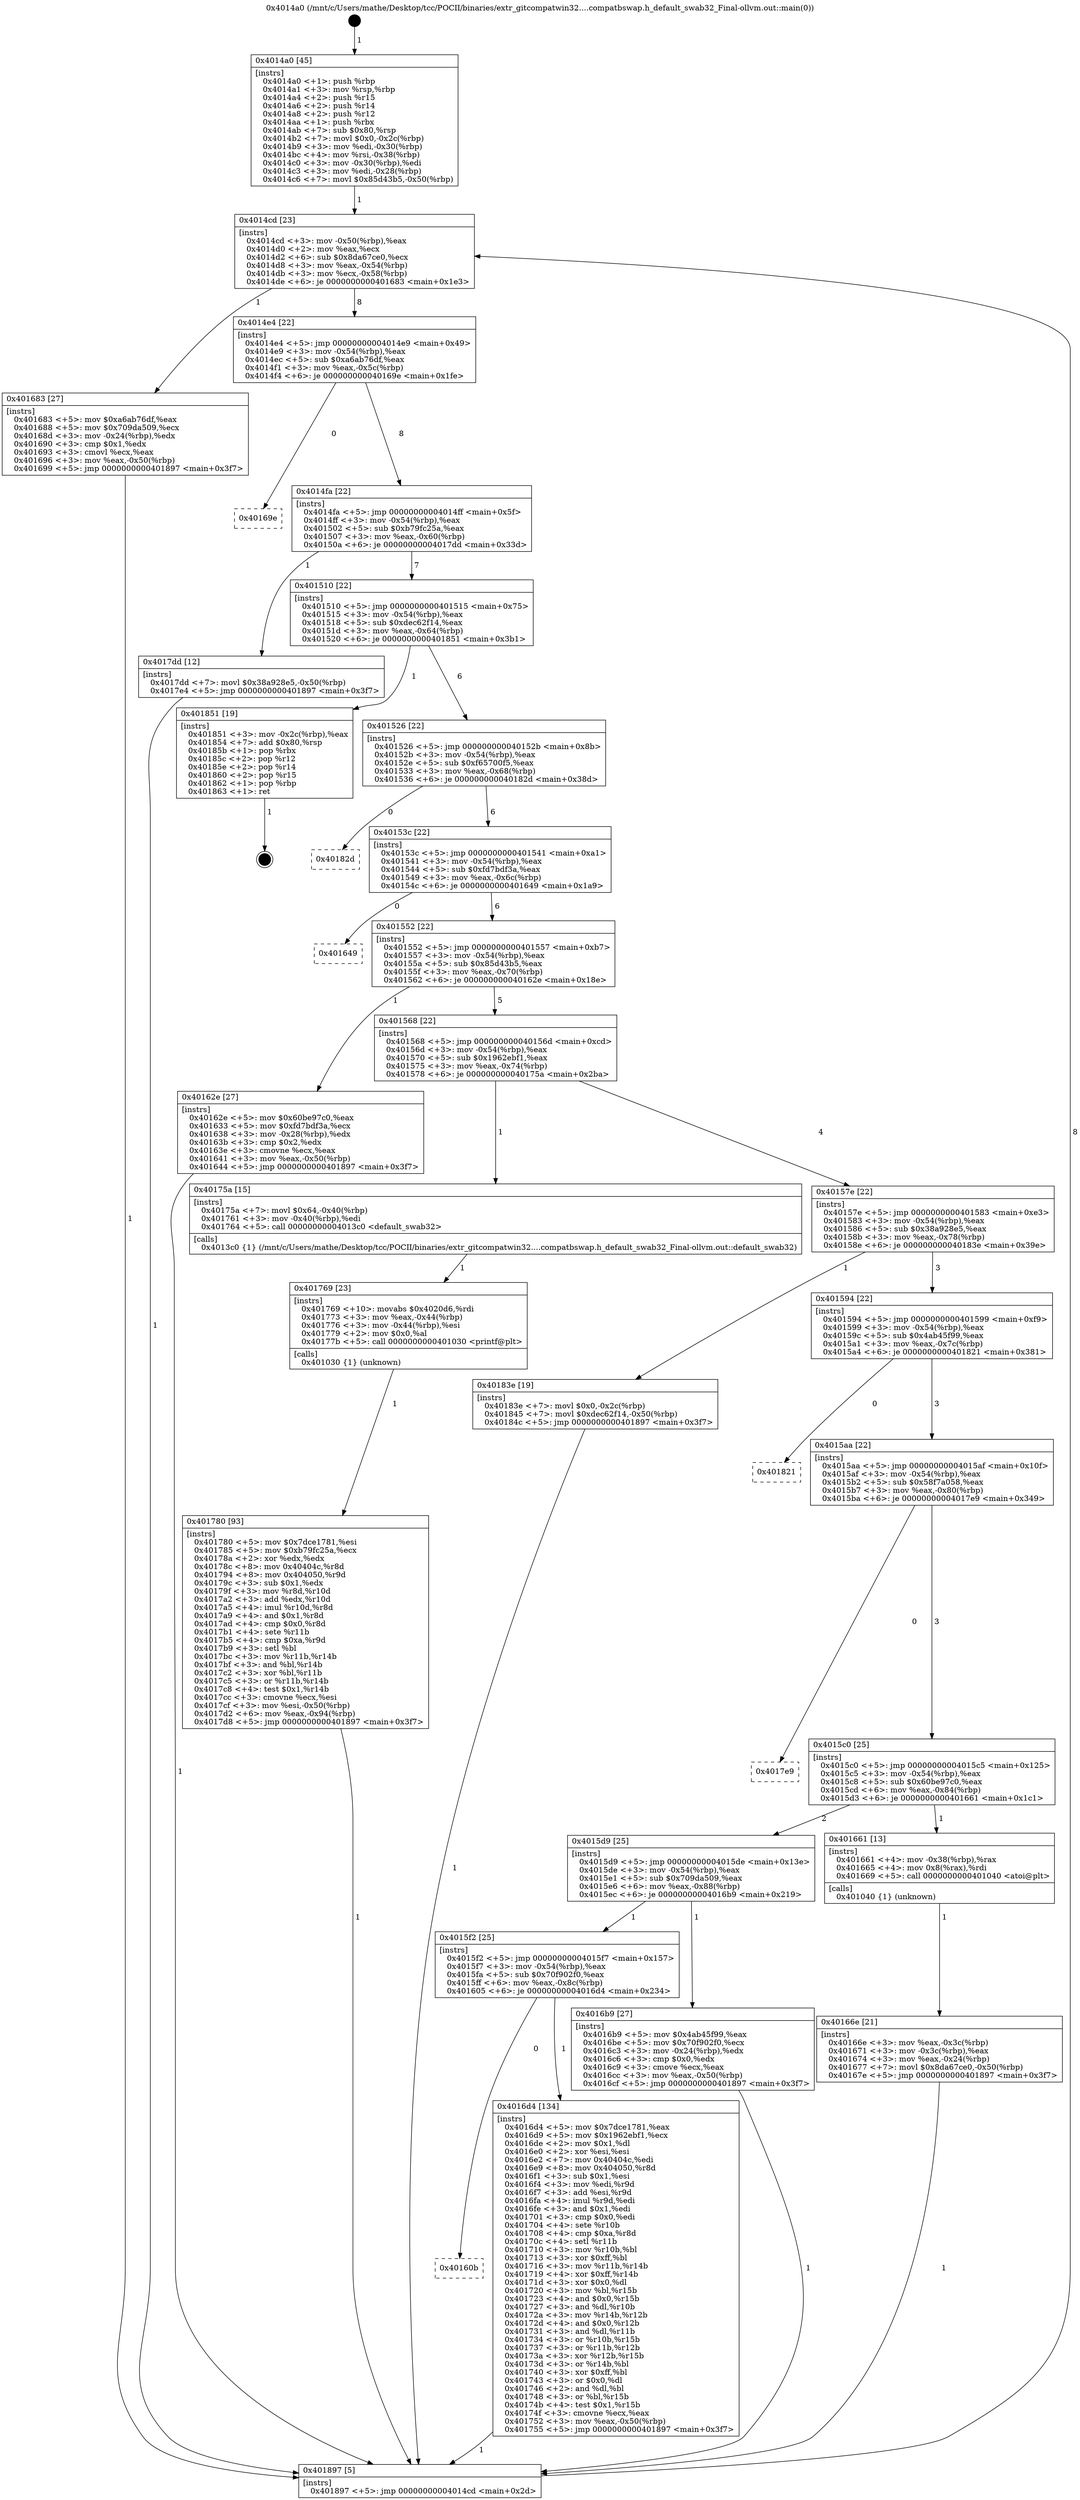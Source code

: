 digraph "0x4014a0" {
  label = "0x4014a0 (/mnt/c/Users/mathe/Desktop/tcc/POCII/binaries/extr_gitcompatwin32....compatbswap.h_default_swab32_Final-ollvm.out::main(0))"
  labelloc = "t"
  node[shape=record]

  Entry [label="",width=0.3,height=0.3,shape=circle,fillcolor=black,style=filled]
  "0x4014cd" [label="{
     0x4014cd [23]\l
     | [instrs]\l
     &nbsp;&nbsp;0x4014cd \<+3\>: mov -0x50(%rbp),%eax\l
     &nbsp;&nbsp;0x4014d0 \<+2\>: mov %eax,%ecx\l
     &nbsp;&nbsp;0x4014d2 \<+6\>: sub $0x8da67ce0,%ecx\l
     &nbsp;&nbsp;0x4014d8 \<+3\>: mov %eax,-0x54(%rbp)\l
     &nbsp;&nbsp;0x4014db \<+3\>: mov %ecx,-0x58(%rbp)\l
     &nbsp;&nbsp;0x4014de \<+6\>: je 0000000000401683 \<main+0x1e3\>\l
  }"]
  "0x401683" [label="{
     0x401683 [27]\l
     | [instrs]\l
     &nbsp;&nbsp;0x401683 \<+5\>: mov $0xa6ab76df,%eax\l
     &nbsp;&nbsp;0x401688 \<+5\>: mov $0x709da509,%ecx\l
     &nbsp;&nbsp;0x40168d \<+3\>: mov -0x24(%rbp),%edx\l
     &nbsp;&nbsp;0x401690 \<+3\>: cmp $0x1,%edx\l
     &nbsp;&nbsp;0x401693 \<+3\>: cmovl %ecx,%eax\l
     &nbsp;&nbsp;0x401696 \<+3\>: mov %eax,-0x50(%rbp)\l
     &nbsp;&nbsp;0x401699 \<+5\>: jmp 0000000000401897 \<main+0x3f7\>\l
  }"]
  "0x4014e4" [label="{
     0x4014e4 [22]\l
     | [instrs]\l
     &nbsp;&nbsp;0x4014e4 \<+5\>: jmp 00000000004014e9 \<main+0x49\>\l
     &nbsp;&nbsp;0x4014e9 \<+3\>: mov -0x54(%rbp),%eax\l
     &nbsp;&nbsp;0x4014ec \<+5\>: sub $0xa6ab76df,%eax\l
     &nbsp;&nbsp;0x4014f1 \<+3\>: mov %eax,-0x5c(%rbp)\l
     &nbsp;&nbsp;0x4014f4 \<+6\>: je 000000000040169e \<main+0x1fe\>\l
  }"]
  Exit [label="",width=0.3,height=0.3,shape=circle,fillcolor=black,style=filled,peripheries=2]
  "0x40169e" [label="{
     0x40169e\l
  }", style=dashed]
  "0x4014fa" [label="{
     0x4014fa [22]\l
     | [instrs]\l
     &nbsp;&nbsp;0x4014fa \<+5\>: jmp 00000000004014ff \<main+0x5f\>\l
     &nbsp;&nbsp;0x4014ff \<+3\>: mov -0x54(%rbp),%eax\l
     &nbsp;&nbsp;0x401502 \<+5\>: sub $0xb79fc25a,%eax\l
     &nbsp;&nbsp;0x401507 \<+3\>: mov %eax,-0x60(%rbp)\l
     &nbsp;&nbsp;0x40150a \<+6\>: je 00000000004017dd \<main+0x33d\>\l
  }"]
  "0x401780" [label="{
     0x401780 [93]\l
     | [instrs]\l
     &nbsp;&nbsp;0x401780 \<+5\>: mov $0x7dce1781,%esi\l
     &nbsp;&nbsp;0x401785 \<+5\>: mov $0xb79fc25a,%ecx\l
     &nbsp;&nbsp;0x40178a \<+2\>: xor %edx,%edx\l
     &nbsp;&nbsp;0x40178c \<+8\>: mov 0x40404c,%r8d\l
     &nbsp;&nbsp;0x401794 \<+8\>: mov 0x404050,%r9d\l
     &nbsp;&nbsp;0x40179c \<+3\>: sub $0x1,%edx\l
     &nbsp;&nbsp;0x40179f \<+3\>: mov %r8d,%r10d\l
     &nbsp;&nbsp;0x4017a2 \<+3\>: add %edx,%r10d\l
     &nbsp;&nbsp;0x4017a5 \<+4\>: imul %r10d,%r8d\l
     &nbsp;&nbsp;0x4017a9 \<+4\>: and $0x1,%r8d\l
     &nbsp;&nbsp;0x4017ad \<+4\>: cmp $0x0,%r8d\l
     &nbsp;&nbsp;0x4017b1 \<+4\>: sete %r11b\l
     &nbsp;&nbsp;0x4017b5 \<+4\>: cmp $0xa,%r9d\l
     &nbsp;&nbsp;0x4017b9 \<+3\>: setl %bl\l
     &nbsp;&nbsp;0x4017bc \<+3\>: mov %r11b,%r14b\l
     &nbsp;&nbsp;0x4017bf \<+3\>: and %bl,%r14b\l
     &nbsp;&nbsp;0x4017c2 \<+3\>: xor %bl,%r11b\l
     &nbsp;&nbsp;0x4017c5 \<+3\>: or %r11b,%r14b\l
     &nbsp;&nbsp;0x4017c8 \<+4\>: test $0x1,%r14b\l
     &nbsp;&nbsp;0x4017cc \<+3\>: cmovne %ecx,%esi\l
     &nbsp;&nbsp;0x4017cf \<+3\>: mov %esi,-0x50(%rbp)\l
     &nbsp;&nbsp;0x4017d2 \<+6\>: mov %eax,-0x94(%rbp)\l
     &nbsp;&nbsp;0x4017d8 \<+5\>: jmp 0000000000401897 \<main+0x3f7\>\l
  }"]
  "0x4017dd" [label="{
     0x4017dd [12]\l
     | [instrs]\l
     &nbsp;&nbsp;0x4017dd \<+7\>: movl $0x38a928e5,-0x50(%rbp)\l
     &nbsp;&nbsp;0x4017e4 \<+5\>: jmp 0000000000401897 \<main+0x3f7\>\l
  }"]
  "0x401510" [label="{
     0x401510 [22]\l
     | [instrs]\l
     &nbsp;&nbsp;0x401510 \<+5\>: jmp 0000000000401515 \<main+0x75\>\l
     &nbsp;&nbsp;0x401515 \<+3\>: mov -0x54(%rbp),%eax\l
     &nbsp;&nbsp;0x401518 \<+5\>: sub $0xdec62f14,%eax\l
     &nbsp;&nbsp;0x40151d \<+3\>: mov %eax,-0x64(%rbp)\l
     &nbsp;&nbsp;0x401520 \<+6\>: je 0000000000401851 \<main+0x3b1\>\l
  }"]
  "0x401769" [label="{
     0x401769 [23]\l
     | [instrs]\l
     &nbsp;&nbsp;0x401769 \<+10\>: movabs $0x4020d6,%rdi\l
     &nbsp;&nbsp;0x401773 \<+3\>: mov %eax,-0x44(%rbp)\l
     &nbsp;&nbsp;0x401776 \<+3\>: mov -0x44(%rbp),%esi\l
     &nbsp;&nbsp;0x401779 \<+2\>: mov $0x0,%al\l
     &nbsp;&nbsp;0x40177b \<+5\>: call 0000000000401030 \<printf@plt\>\l
     | [calls]\l
     &nbsp;&nbsp;0x401030 \{1\} (unknown)\l
  }"]
  "0x401851" [label="{
     0x401851 [19]\l
     | [instrs]\l
     &nbsp;&nbsp;0x401851 \<+3\>: mov -0x2c(%rbp),%eax\l
     &nbsp;&nbsp;0x401854 \<+7\>: add $0x80,%rsp\l
     &nbsp;&nbsp;0x40185b \<+1\>: pop %rbx\l
     &nbsp;&nbsp;0x40185c \<+2\>: pop %r12\l
     &nbsp;&nbsp;0x40185e \<+2\>: pop %r14\l
     &nbsp;&nbsp;0x401860 \<+2\>: pop %r15\l
     &nbsp;&nbsp;0x401862 \<+1\>: pop %rbp\l
     &nbsp;&nbsp;0x401863 \<+1\>: ret\l
  }"]
  "0x401526" [label="{
     0x401526 [22]\l
     | [instrs]\l
     &nbsp;&nbsp;0x401526 \<+5\>: jmp 000000000040152b \<main+0x8b\>\l
     &nbsp;&nbsp;0x40152b \<+3\>: mov -0x54(%rbp),%eax\l
     &nbsp;&nbsp;0x40152e \<+5\>: sub $0xf65700f5,%eax\l
     &nbsp;&nbsp;0x401533 \<+3\>: mov %eax,-0x68(%rbp)\l
     &nbsp;&nbsp;0x401536 \<+6\>: je 000000000040182d \<main+0x38d\>\l
  }"]
  "0x40160b" [label="{
     0x40160b\l
  }", style=dashed]
  "0x40182d" [label="{
     0x40182d\l
  }", style=dashed]
  "0x40153c" [label="{
     0x40153c [22]\l
     | [instrs]\l
     &nbsp;&nbsp;0x40153c \<+5\>: jmp 0000000000401541 \<main+0xa1\>\l
     &nbsp;&nbsp;0x401541 \<+3\>: mov -0x54(%rbp),%eax\l
     &nbsp;&nbsp;0x401544 \<+5\>: sub $0xfd7bdf3a,%eax\l
     &nbsp;&nbsp;0x401549 \<+3\>: mov %eax,-0x6c(%rbp)\l
     &nbsp;&nbsp;0x40154c \<+6\>: je 0000000000401649 \<main+0x1a9\>\l
  }"]
  "0x4016d4" [label="{
     0x4016d4 [134]\l
     | [instrs]\l
     &nbsp;&nbsp;0x4016d4 \<+5\>: mov $0x7dce1781,%eax\l
     &nbsp;&nbsp;0x4016d9 \<+5\>: mov $0x1962ebf1,%ecx\l
     &nbsp;&nbsp;0x4016de \<+2\>: mov $0x1,%dl\l
     &nbsp;&nbsp;0x4016e0 \<+2\>: xor %esi,%esi\l
     &nbsp;&nbsp;0x4016e2 \<+7\>: mov 0x40404c,%edi\l
     &nbsp;&nbsp;0x4016e9 \<+8\>: mov 0x404050,%r8d\l
     &nbsp;&nbsp;0x4016f1 \<+3\>: sub $0x1,%esi\l
     &nbsp;&nbsp;0x4016f4 \<+3\>: mov %edi,%r9d\l
     &nbsp;&nbsp;0x4016f7 \<+3\>: add %esi,%r9d\l
     &nbsp;&nbsp;0x4016fa \<+4\>: imul %r9d,%edi\l
     &nbsp;&nbsp;0x4016fe \<+3\>: and $0x1,%edi\l
     &nbsp;&nbsp;0x401701 \<+3\>: cmp $0x0,%edi\l
     &nbsp;&nbsp;0x401704 \<+4\>: sete %r10b\l
     &nbsp;&nbsp;0x401708 \<+4\>: cmp $0xa,%r8d\l
     &nbsp;&nbsp;0x40170c \<+4\>: setl %r11b\l
     &nbsp;&nbsp;0x401710 \<+3\>: mov %r10b,%bl\l
     &nbsp;&nbsp;0x401713 \<+3\>: xor $0xff,%bl\l
     &nbsp;&nbsp;0x401716 \<+3\>: mov %r11b,%r14b\l
     &nbsp;&nbsp;0x401719 \<+4\>: xor $0xff,%r14b\l
     &nbsp;&nbsp;0x40171d \<+3\>: xor $0x0,%dl\l
     &nbsp;&nbsp;0x401720 \<+3\>: mov %bl,%r15b\l
     &nbsp;&nbsp;0x401723 \<+4\>: and $0x0,%r15b\l
     &nbsp;&nbsp;0x401727 \<+3\>: and %dl,%r10b\l
     &nbsp;&nbsp;0x40172a \<+3\>: mov %r14b,%r12b\l
     &nbsp;&nbsp;0x40172d \<+4\>: and $0x0,%r12b\l
     &nbsp;&nbsp;0x401731 \<+3\>: and %dl,%r11b\l
     &nbsp;&nbsp;0x401734 \<+3\>: or %r10b,%r15b\l
     &nbsp;&nbsp;0x401737 \<+3\>: or %r11b,%r12b\l
     &nbsp;&nbsp;0x40173a \<+3\>: xor %r12b,%r15b\l
     &nbsp;&nbsp;0x40173d \<+3\>: or %r14b,%bl\l
     &nbsp;&nbsp;0x401740 \<+3\>: xor $0xff,%bl\l
     &nbsp;&nbsp;0x401743 \<+3\>: or $0x0,%dl\l
     &nbsp;&nbsp;0x401746 \<+2\>: and %dl,%bl\l
     &nbsp;&nbsp;0x401748 \<+3\>: or %bl,%r15b\l
     &nbsp;&nbsp;0x40174b \<+4\>: test $0x1,%r15b\l
     &nbsp;&nbsp;0x40174f \<+3\>: cmovne %ecx,%eax\l
     &nbsp;&nbsp;0x401752 \<+3\>: mov %eax,-0x50(%rbp)\l
     &nbsp;&nbsp;0x401755 \<+5\>: jmp 0000000000401897 \<main+0x3f7\>\l
  }"]
  "0x401649" [label="{
     0x401649\l
  }", style=dashed]
  "0x401552" [label="{
     0x401552 [22]\l
     | [instrs]\l
     &nbsp;&nbsp;0x401552 \<+5\>: jmp 0000000000401557 \<main+0xb7\>\l
     &nbsp;&nbsp;0x401557 \<+3\>: mov -0x54(%rbp),%eax\l
     &nbsp;&nbsp;0x40155a \<+5\>: sub $0x85d43b5,%eax\l
     &nbsp;&nbsp;0x40155f \<+3\>: mov %eax,-0x70(%rbp)\l
     &nbsp;&nbsp;0x401562 \<+6\>: je 000000000040162e \<main+0x18e\>\l
  }"]
  "0x4015f2" [label="{
     0x4015f2 [25]\l
     | [instrs]\l
     &nbsp;&nbsp;0x4015f2 \<+5\>: jmp 00000000004015f7 \<main+0x157\>\l
     &nbsp;&nbsp;0x4015f7 \<+3\>: mov -0x54(%rbp),%eax\l
     &nbsp;&nbsp;0x4015fa \<+5\>: sub $0x70f902f0,%eax\l
     &nbsp;&nbsp;0x4015ff \<+6\>: mov %eax,-0x8c(%rbp)\l
     &nbsp;&nbsp;0x401605 \<+6\>: je 00000000004016d4 \<main+0x234\>\l
  }"]
  "0x40162e" [label="{
     0x40162e [27]\l
     | [instrs]\l
     &nbsp;&nbsp;0x40162e \<+5\>: mov $0x60be97c0,%eax\l
     &nbsp;&nbsp;0x401633 \<+5\>: mov $0xfd7bdf3a,%ecx\l
     &nbsp;&nbsp;0x401638 \<+3\>: mov -0x28(%rbp),%edx\l
     &nbsp;&nbsp;0x40163b \<+3\>: cmp $0x2,%edx\l
     &nbsp;&nbsp;0x40163e \<+3\>: cmovne %ecx,%eax\l
     &nbsp;&nbsp;0x401641 \<+3\>: mov %eax,-0x50(%rbp)\l
     &nbsp;&nbsp;0x401644 \<+5\>: jmp 0000000000401897 \<main+0x3f7\>\l
  }"]
  "0x401568" [label="{
     0x401568 [22]\l
     | [instrs]\l
     &nbsp;&nbsp;0x401568 \<+5\>: jmp 000000000040156d \<main+0xcd\>\l
     &nbsp;&nbsp;0x40156d \<+3\>: mov -0x54(%rbp),%eax\l
     &nbsp;&nbsp;0x401570 \<+5\>: sub $0x1962ebf1,%eax\l
     &nbsp;&nbsp;0x401575 \<+3\>: mov %eax,-0x74(%rbp)\l
     &nbsp;&nbsp;0x401578 \<+6\>: je 000000000040175a \<main+0x2ba\>\l
  }"]
  "0x401897" [label="{
     0x401897 [5]\l
     | [instrs]\l
     &nbsp;&nbsp;0x401897 \<+5\>: jmp 00000000004014cd \<main+0x2d\>\l
  }"]
  "0x4014a0" [label="{
     0x4014a0 [45]\l
     | [instrs]\l
     &nbsp;&nbsp;0x4014a0 \<+1\>: push %rbp\l
     &nbsp;&nbsp;0x4014a1 \<+3\>: mov %rsp,%rbp\l
     &nbsp;&nbsp;0x4014a4 \<+2\>: push %r15\l
     &nbsp;&nbsp;0x4014a6 \<+2\>: push %r14\l
     &nbsp;&nbsp;0x4014a8 \<+2\>: push %r12\l
     &nbsp;&nbsp;0x4014aa \<+1\>: push %rbx\l
     &nbsp;&nbsp;0x4014ab \<+7\>: sub $0x80,%rsp\l
     &nbsp;&nbsp;0x4014b2 \<+7\>: movl $0x0,-0x2c(%rbp)\l
     &nbsp;&nbsp;0x4014b9 \<+3\>: mov %edi,-0x30(%rbp)\l
     &nbsp;&nbsp;0x4014bc \<+4\>: mov %rsi,-0x38(%rbp)\l
     &nbsp;&nbsp;0x4014c0 \<+3\>: mov -0x30(%rbp),%edi\l
     &nbsp;&nbsp;0x4014c3 \<+3\>: mov %edi,-0x28(%rbp)\l
     &nbsp;&nbsp;0x4014c6 \<+7\>: movl $0x85d43b5,-0x50(%rbp)\l
  }"]
  "0x4016b9" [label="{
     0x4016b9 [27]\l
     | [instrs]\l
     &nbsp;&nbsp;0x4016b9 \<+5\>: mov $0x4ab45f99,%eax\l
     &nbsp;&nbsp;0x4016be \<+5\>: mov $0x70f902f0,%ecx\l
     &nbsp;&nbsp;0x4016c3 \<+3\>: mov -0x24(%rbp),%edx\l
     &nbsp;&nbsp;0x4016c6 \<+3\>: cmp $0x0,%edx\l
     &nbsp;&nbsp;0x4016c9 \<+3\>: cmove %ecx,%eax\l
     &nbsp;&nbsp;0x4016cc \<+3\>: mov %eax,-0x50(%rbp)\l
     &nbsp;&nbsp;0x4016cf \<+5\>: jmp 0000000000401897 \<main+0x3f7\>\l
  }"]
  "0x40175a" [label="{
     0x40175a [15]\l
     | [instrs]\l
     &nbsp;&nbsp;0x40175a \<+7\>: movl $0x64,-0x40(%rbp)\l
     &nbsp;&nbsp;0x401761 \<+3\>: mov -0x40(%rbp),%edi\l
     &nbsp;&nbsp;0x401764 \<+5\>: call 00000000004013c0 \<default_swab32\>\l
     | [calls]\l
     &nbsp;&nbsp;0x4013c0 \{1\} (/mnt/c/Users/mathe/Desktop/tcc/POCII/binaries/extr_gitcompatwin32....compatbswap.h_default_swab32_Final-ollvm.out::default_swab32)\l
  }"]
  "0x40157e" [label="{
     0x40157e [22]\l
     | [instrs]\l
     &nbsp;&nbsp;0x40157e \<+5\>: jmp 0000000000401583 \<main+0xe3\>\l
     &nbsp;&nbsp;0x401583 \<+3\>: mov -0x54(%rbp),%eax\l
     &nbsp;&nbsp;0x401586 \<+5\>: sub $0x38a928e5,%eax\l
     &nbsp;&nbsp;0x40158b \<+3\>: mov %eax,-0x78(%rbp)\l
     &nbsp;&nbsp;0x40158e \<+6\>: je 000000000040183e \<main+0x39e\>\l
  }"]
  "0x40166e" [label="{
     0x40166e [21]\l
     | [instrs]\l
     &nbsp;&nbsp;0x40166e \<+3\>: mov %eax,-0x3c(%rbp)\l
     &nbsp;&nbsp;0x401671 \<+3\>: mov -0x3c(%rbp),%eax\l
     &nbsp;&nbsp;0x401674 \<+3\>: mov %eax,-0x24(%rbp)\l
     &nbsp;&nbsp;0x401677 \<+7\>: movl $0x8da67ce0,-0x50(%rbp)\l
     &nbsp;&nbsp;0x40167e \<+5\>: jmp 0000000000401897 \<main+0x3f7\>\l
  }"]
  "0x40183e" [label="{
     0x40183e [19]\l
     | [instrs]\l
     &nbsp;&nbsp;0x40183e \<+7\>: movl $0x0,-0x2c(%rbp)\l
     &nbsp;&nbsp;0x401845 \<+7\>: movl $0xdec62f14,-0x50(%rbp)\l
     &nbsp;&nbsp;0x40184c \<+5\>: jmp 0000000000401897 \<main+0x3f7\>\l
  }"]
  "0x401594" [label="{
     0x401594 [22]\l
     | [instrs]\l
     &nbsp;&nbsp;0x401594 \<+5\>: jmp 0000000000401599 \<main+0xf9\>\l
     &nbsp;&nbsp;0x401599 \<+3\>: mov -0x54(%rbp),%eax\l
     &nbsp;&nbsp;0x40159c \<+5\>: sub $0x4ab45f99,%eax\l
     &nbsp;&nbsp;0x4015a1 \<+3\>: mov %eax,-0x7c(%rbp)\l
     &nbsp;&nbsp;0x4015a4 \<+6\>: je 0000000000401821 \<main+0x381\>\l
  }"]
  "0x4015d9" [label="{
     0x4015d9 [25]\l
     | [instrs]\l
     &nbsp;&nbsp;0x4015d9 \<+5\>: jmp 00000000004015de \<main+0x13e\>\l
     &nbsp;&nbsp;0x4015de \<+3\>: mov -0x54(%rbp),%eax\l
     &nbsp;&nbsp;0x4015e1 \<+5\>: sub $0x709da509,%eax\l
     &nbsp;&nbsp;0x4015e6 \<+6\>: mov %eax,-0x88(%rbp)\l
     &nbsp;&nbsp;0x4015ec \<+6\>: je 00000000004016b9 \<main+0x219\>\l
  }"]
  "0x401821" [label="{
     0x401821\l
  }", style=dashed]
  "0x4015aa" [label="{
     0x4015aa [22]\l
     | [instrs]\l
     &nbsp;&nbsp;0x4015aa \<+5\>: jmp 00000000004015af \<main+0x10f\>\l
     &nbsp;&nbsp;0x4015af \<+3\>: mov -0x54(%rbp),%eax\l
     &nbsp;&nbsp;0x4015b2 \<+5\>: sub $0x58f7a058,%eax\l
     &nbsp;&nbsp;0x4015b7 \<+3\>: mov %eax,-0x80(%rbp)\l
     &nbsp;&nbsp;0x4015ba \<+6\>: je 00000000004017e9 \<main+0x349\>\l
  }"]
  "0x401661" [label="{
     0x401661 [13]\l
     | [instrs]\l
     &nbsp;&nbsp;0x401661 \<+4\>: mov -0x38(%rbp),%rax\l
     &nbsp;&nbsp;0x401665 \<+4\>: mov 0x8(%rax),%rdi\l
     &nbsp;&nbsp;0x401669 \<+5\>: call 0000000000401040 \<atoi@plt\>\l
     | [calls]\l
     &nbsp;&nbsp;0x401040 \{1\} (unknown)\l
  }"]
  "0x4017e9" [label="{
     0x4017e9\l
  }", style=dashed]
  "0x4015c0" [label="{
     0x4015c0 [25]\l
     | [instrs]\l
     &nbsp;&nbsp;0x4015c0 \<+5\>: jmp 00000000004015c5 \<main+0x125\>\l
     &nbsp;&nbsp;0x4015c5 \<+3\>: mov -0x54(%rbp),%eax\l
     &nbsp;&nbsp;0x4015c8 \<+5\>: sub $0x60be97c0,%eax\l
     &nbsp;&nbsp;0x4015cd \<+6\>: mov %eax,-0x84(%rbp)\l
     &nbsp;&nbsp;0x4015d3 \<+6\>: je 0000000000401661 \<main+0x1c1\>\l
  }"]
  Entry -> "0x4014a0" [label=" 1"]
  "0x4014cd" -> "0x401683" [label=" 1"]
  "0x4014cd" -> "0x4014e4" [label=" 8"]
  "0x401851" -> Exit [label=" 1"]
  "0x4014e4" -> "0x40169e" [label=" 0"]
  "0x4014e4" -> "0x4014fa" [label=" 8"]
  "0x40183e" -> "0x401897" [label=" 1"]
  "0x4014fa" -> "0x4017dd" [label=" 1"]
  "0x4014fa" -> "0x401510" [label=" 7"]
  "0x4017dd" -> "0x401897" [label=" 1"]
  "0x401510" -> "0x401851" [label=" 1"]
  "0x401510" -> "0x401526" [label=" 6"]
  "0x401780" -> "0x401897" [label=" 1"]
  "0x401526" -> "0x40182d" [label=" 0"]
  "0x401526" -> "0x40153c" [label=" 6"]
  "0x401769" -> "0x401780" [label=" 1"]
  "0x40153c" -> "0x401649" [label=" 0"]
  "0x40153c" -> "0x401552" [label=" 6"]
  "0x40175a" -> "0x401769" [label=" 1"]
  "0x401552" -> "0x40162e" [label=" 1"]
  "0x401552" -> "0x401568" [label=" 5"]
  "0x40162e" -> "0x401897" [label=" 1"]
  "0x4014a0" -> "0x4014cd" [label=" 1"]
  "0x401897" -> "0x4014cd" [label=" 8"]
  "0x4015f2" -> "0x40160b" [label=" 0"]
  "0x401568" -> "0x40175a" [label=" 1"]
  "0x401568" -> "0x40157e" [label=" 4"]
  "0x4015f2" -> "0x4016d4" [label=" 1"]
  "0x40157e" -> "0x40183e" [label=" 1"]
  "0x40157e" -> "0x401594" [label=" 3"]
  "0x4016b9" -> "0x401897" [label=" 1"]
  "0x401594" -> "0x401821" [label=" 0"]
  "0x401594" -> "0x4015aa" [label=" 3"]
  "0x4015d9" -> "0x4015f2" [label=" 1"]
  "0x4015aa" -> "0x4017e9" [label=" 0"]
  "0x4015aa" -> "0x4015c0" [label=" 3"]
  "0x4015d9" -> "0x4016b9" [label=" 1"]
  "0x4015c0" -> "0x401661" [label=" 1"]
  "0x4015c0" -> "0x4015d9" [label=" 2"]
  "0x401661" -> "0x40166e" [label=" 1"]
  "0x40166e" -> "0x401897" [label=" 1"]
  "0x401683" -> "0x401897" [label=" 1"]
  "0x4016d4" -> "0x401897" [label=" 1"]
}
